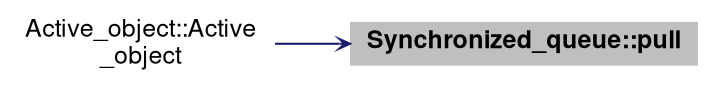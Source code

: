 digraph "Synchronized_queue::pull"
{
 // LATEX_PDF_SIZE
  bgcolor="transparent";
  edge [fontname="Helvetica,Arial,sans-serif",fontsize=15,labelfontsize=15 arrowhead=open arrowtail=open arrowsize=0.5];
  node [fontname="Helvetica,Arial,sans-serif",fontsize=15,fontsize=12 shape=plaintext];
  rankdir="RL";
  Node1 [label=<<b>Synchronized_queue::pull</b>>,height=0.2,width=0.4,color="black", fillcolor="grey75", style="filled", fontcolor="black",tooltip=" "];
  Node1 -> Node2 [dir="back",color="midnightblue",style="solid"];
  Node2 [label="Active_object::Active\l_object",height=0.2,width=0.4,color="black",URL="$structActive__object.html#a92af2d6f206e6c49d87c87d2664561b6",tooltip=" "];
}
